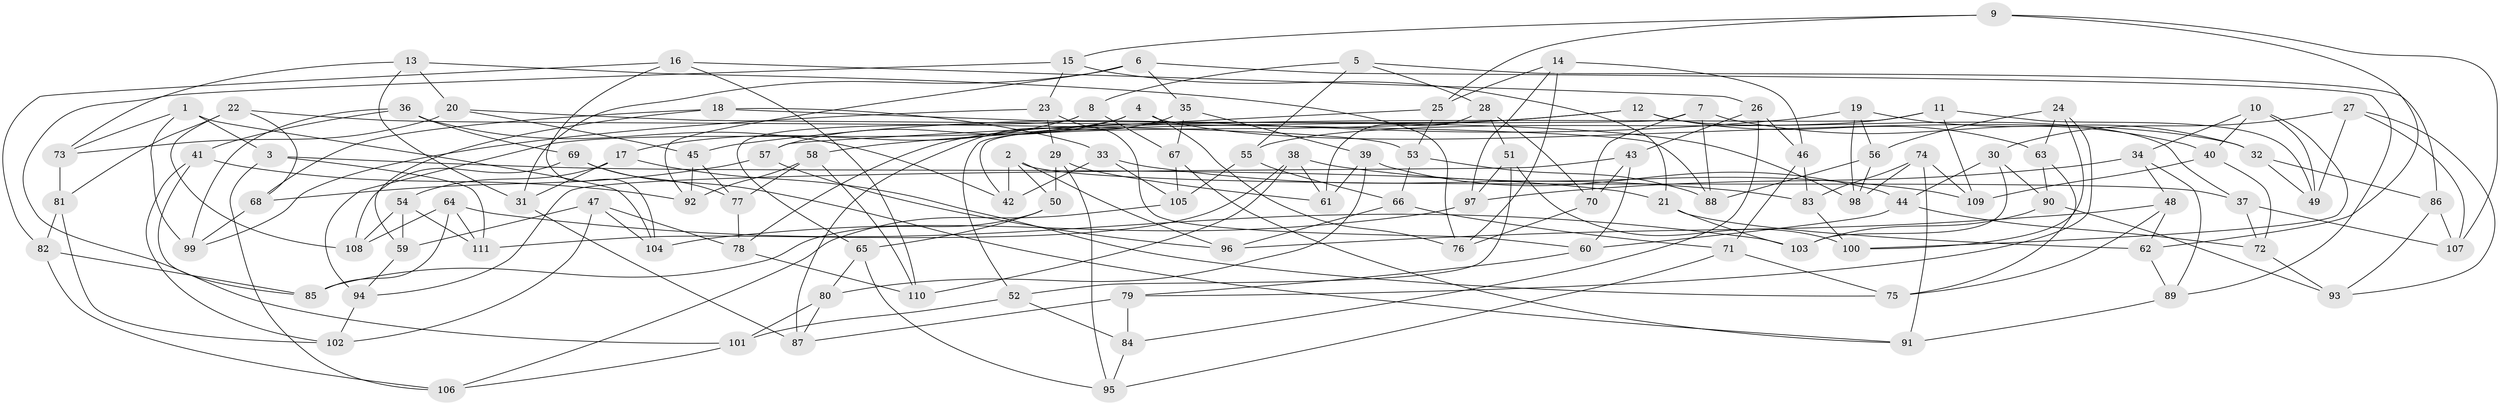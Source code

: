 // Generated by graph-tools (version 1.1) at 2025/50/03/09/25 03:50:49]
// undirected, 111 vertices, 222 edges
graph export_dot {
graph [start="1"]
  node [color=gray90,style=filled];
  1;
  2;
  3;
  4;
  5;
  6;
  7;
  8;
  9;
  10;
  11;
  12;
  13;
  14;
  15;
  16;
  17;
  18;
  19;
  20;
  21;
  22;
  23;
  24;
  25;
  26;
  27;
  28;
  29;
  30;
  31;
  32;
  33;
  34;
  35;
  36;
  37;
  38;
  39;
  40;
  41;
  42;
  43;
  44;
  45;
  46;
  47;
  48;
  49;
  50;
  51;
  52;
  53;
  54;
  55;
  56;
  57;
  58;
  59;
  60;
  61;
  62;
  63;
  64;
  65;
  66;
  67;
  68;
  69;
  70;
  71;
  72;
  73;
  74;
  75;
  76;
  77;
  78;
  79;
  80;
  81;
  82;
  83;
  84;
  85;
  86;
  87;
  88;
  89;
  90;
  91;
  92;
  93;
  94;
  95;
  96;
  97;
  98;
  99;
  100;
  101;
  102;
  103;
  104;
  105;
  106;
  107;
  108;
  109;
  110;
  111;
  1 -- 104;
  1 -- 3;
  1 -- 99;
  1 -- 73;
  2 -- 50;
  2 -- 96;
  2 -- 42;
  2 -- 37;
  3 -- 111;
  3 -- 21;
  3 -- 106;
  4 -- 57;
  4 -- 76;
  4 -- 94;
  4 -- 32;
  5 -- 28;
  5 -- 86;
  5 -- 55;
  5 -- 8;
  6 -- 92;
  6 -- 31;
  6 -- 89;
  6 -- 35;
  7 -- 88;
  7 -- 40;
  7 -- 52;
  7 -- 70;
  8 -- 17;
  8 -- 65;
  8 -- 67;
  9 -- 25;
  9 -- 107;
  9 -- 62;
  9 -- 15;
  10 -- 40;
  10 -- 34;
  10 -- 100;
  10 -- 49;
  11 -- 42;
  11 -- 55;
  11 -- 109;
  11 -- 49;
  12 -- 63;
  12 -- 58;
  12 -- 78;
  12 -- 37;
  13 -- 20;
  13 -- 73;
  13 -- 31;
  13 -- 76;
  14 -- 76;
  14 -- 46;
  14 -- 97;
  14 -- 25;
  15 -- 101;
  15 -- 23;
  15 -- 21;
  16 -- 104;
  16 -- 110;
  16 -- 82;
  16 -- 26;
  17 -- 75;
  17 -- 31;
  17 -- 54;
  18 -- 68;
  18 -- 33;
  18 -- 59;
  18 -- 98;
  19 -- 32;
  19 -- 98;
  19 -- 56;
  19 -- 45;
  20 -- 73;
  20 -- 45;
  20 -- 88;
  21 -- 62;
  21 -- 103;
  22 -- 53;
  22 -- 108;
  22 -- 81;
  22 -- 68;
  23 -- 60;
  23 -- 99;
  23 -- 29;
  24 -- 63;
  24 -- 100;
  24 -- 56;
  24 -- 79;
  25 -- 53;
  25 -- 57;
  26 -- 43;
  26 -- 46;
  26 -- 84;
  27 -- 93;
  27 -- 30;
  27 -- 49;
  27 -- 107;
  28 -- 51;
  28 -- 70;
  28 -- 61;
  29 -- 95;
  29 -- 50;
  29 -- 61;
  30 -- 44;
  30 -- 90;
  30 -- 103;
  31 -- 87;
  32 -- 86;
  32 -- 49;
  33 -- 105;
  33 -- 42;
  33 -- 83;
  34 -- 89;
  34 -- 97;
  34 -- 48;
  35 -- 39;
  35 -- 87;
  35 -- 67;
  36 -- 69;
  36 -- 99;
  36 -- 42;
  36 -- 41;
  37 -- 72;
  37 -- 107;
  38 -- 109;
  38 -- 61;
  38 -- 110;
  38 -- 111;
  39 -- 61;
  39 -- 80;
  39 -- 44;
  40 -- 109;
  40 -- 72;
  41 -- 102;
  41 -- 92;
  41 -- 85;
  43 -- 60;
  43 -- 70;
  43 -- 94;
  44 -- 72;
  44 -- 60;
  45 -- 92;
  45 -- 77;
  46 -- 83;
  46 -- 71;
  47 -- 78;
  47 -- 102;
  47 -- 104;
  47 -- 59;
  48 -- 96;
  48 -- 75;
  48 -- 62;
  50 -- 85;
  50 -- 65;
  51 -- 100;
  51 -- 97;
  51 -- 52;
  52 -- 101;
  52 -- 84;
  53 -- 66;
  53 -- 88;
  54 -- 59;
  54 -- 111;
  54 -- 108;
  55 -- 66;
  55 -- 105;
  56 -- 98;
  56 -- 88;
  57 -- 68;
  57 -- 96;
  58 -- 77;
  58 -- 110;
  58 -- 92;
  59 -- 94;
  60 -- 79;
  62 -- 89;
  63 -- 90;
  63 -- 75;
  64 -- 103;
  64 -- 108;
  64 -- 85;
  64 -- 111;
  65 -- 80;
  65 -- 95;
  66 -- 96;
  66 -- 71;
  67 -- 105;
  67 -- 91;
  68 -- 99;
  69 -- 77;
  69 -- 108;
  69 -- 91;
  70 -- 76;
  71 -- 95;
  71 -- 75;
  72 -- 93;
  73 -- 81;
  74 -- 98;
  74 -- 109;
  74 -- 91;
  74 -- 83;
  77 -- 78;
  78 -- 110;
  79 -- 87;
  79 -- 84;
  80 -- 101;
  80 -- 87;
  81 -- 82;
  81 -- 102;
  82 -- 106;
  82 -- 85;
  83 -- 100;
  84 -- 95;
  86 -- 93;
  86 -- 107;
  89 -- 91;
  90 -- 93;
  90 -- 103;
  94 -- 102;
  97 -- 104;
  101 -- 106;
  105 -- 106;
}
